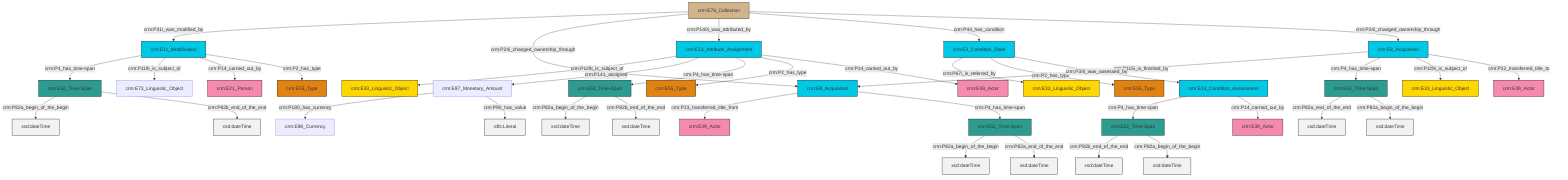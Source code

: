 graph TD
classDef Literal fill:#f2f2f2,stroke:#000000;
classDef CRM_Entity fill:#FFFFFF,stroke:#000000;
classDef Temporal_Entity fill:#00C9E6, stroke:#000000;
classDef Type fill:#E18312, stroke:#000000;
classDef Time-Span fill:#2C9C91, stroke:#000000;
classDef Appellation fill:#FFEB7F, stroke:#000000;
classDef Place fill:#008836, stroke:#000000;
classDef Persistent_Item fill:#B266B2, stroke:#000000;
classDef Conceptual_Object fill:#FFD700, stroke:#000000;
classDef Physical_Thing fill:#D2B48C, stroke:#000000;
classDef Actor fill:#f58aad, stroke:#000000;
classDef PC_Classes fill:#4ce600, stroke:#000000;
classDef Multi fill:#cccccc,stroke:#000000;

4["crm:E8_Acquisition"]:::Temporal_Entity -->|crm:P115i_is_finished_by| 5["crm:E8_Acquisition"]:::Temporal_Entity
10["crm:E13_Attribute_Assignment"]:::Temporal_Entity -->|crm:P129i_is_subject_of| 11["crm:E33_Linguistic_Object"]:::Conceptual_Object
14["crm:E78_Collection"]:::Physical_Thing -->|crm:P31i_was_modified_by| 15["crm:E11_Modification"]:::Temporal_Entity
4["crm:E8_Acquisition"]:::Temporal_Entity -->|crm:P4_has_time-span| 16["crm:E52_Time-Span"]:::Time-Span
8["crm:E52_Time-Span"]:::Time-Span -->|crm:P82a_begin_of_the_begin| 17[xsd:dateTime]:::Literal
14["crm:E78_Collection"]:::Physical_Thing -->|crm:P24i_changed_ownership_through| 5["crm:E8_Acquisition"]:::Temporal_Entity
25["crm:E97_Monetary_Amount"]:::Default -->|crm:P180_has_currency| 26["crm:E98_Currency"]:::Default
27["crm:E3_Condition_State"]:::Temporal_Entity -->|crm:P67i_is_referred_by| 28["crm:E33_Linguistic_Object"]:::Conceptual_Object
27["crm:E3_Condition_State"]:::Temporal_Entity -->|crm:P2_has_type| 32["crm:E55_Type"]:::Type
33["crm:E14_Condition_Assessment"]:::Temporal_Entity -->|crm:P4_has_time-span| 34["crm:E52_Time-Span"]:::Time-Span
10["crm:E13_Attribute_Assignment"]:::Temporal_Entity -->|crm:P141_assigned| 25["crm:E97_Monetary_Amount"]:::Default
15["crm:E11_Modification"]:::Temporal_Entity -->|crm:P4_has_time-span| 2["crm:E52_Time-Span"]:::Time-Span
8["crm:E52_Time-Span"]:::Time-Span -->|crm:P82a_end_of_the_end| 35[xsd:dateTime]:::Literal
10["crm:E13_Attribute_Assignment"]:::Temporal_Entity -->|crm:P4_has_time-span| 36["crm:E52_Time-Span"]:::Time-Span
14["crm:E78_Collection"]:::Physical_Thing -->|crm:P140i_was_attributed_by| 10["crm:E13_Attribute_Assignment"]:::Temporal_Entity
5["crm:E8_Acquisition"]:::Temporal_Entity -->|crm:P23_transferred_title_from| 6["crm:E39_Actor"]:::Actor
27["crm:E3_Condition_State"]:::Temporal_Entity -->|crm:P34i_was_assessed_by| 33["crm:E14_Condition_Assessment"]:::Temporal_Entity
10["crm:E13_Attribute_Assignment"]:::Temporal_Entity -->|crm:P2_has_type| 18["crm:E55_Type"]:::Type
10["crm:E13_Attribute_Assignment"]:::Temporal_Entity -->|crm:P14_carried_out_by| 29["crm:E39_Actor"]:::Actor
4["crm:E8_Acquisition"]:::Temporal_Entity -->|crm:P129i_is_subject_of| 12["crm:E33_Linguistic_Object"]:::Conceptual_Object
2["crm:E52_Time-Span"]:::Time-Span -->|crm:P82a_begin_of_the_begin| 40[xsd:dateTime]:::Literal
25["crm:E97_Monetary_Amount"]:::Default -->|crm:P90_has_value| 41[rdfs:Literal]:::Literal
36["crm:E52_Time-Span"]:::Time-Span -->|crm:P82a_begin_of_the_begin| 42[xsd:dateTime]:::Literal
34["crm:E52_Time-Span"]:::Time-Span -->|crm:P82b_end_of_the_end| 43[xsd:dateTime]:::Literal
15["crm:E11_Modification"]:::Temporal_Entity -->|crm:P119i_is_subject_of| 23["crm:E73_Linguistic_Object"]:::Default
15["crm:E11_Modification"]:::Temporal_Entity -->|crm:P14_carried_out_by| 21["crm:E21_Person"]:::Actor
2["crm:E52_Time-Span"]:::Time-Span -->|crm:P82b_end_of_the_end| 45[xsd:dateTime]:::Literal
33["crm:E14_Condition_Assessment"]:::Temporal_Entity -->|crm:P14_carried_out_by| 46["crm:E39_Actor"]:::Actor
14["crm:E78_Collection"]:::Physical_Thing -->|crm:P44_has_condition| 27["crm:E3_Condition_State"]:::Temporal_Entity
34["crm:E52_Time-Span"]:::Time-Span -->|crm:P82a_begin_of_the_begin| 47[xsd:dateTime]:::Literal
14["crm:E78_Collection"]:::Physical_Thing -->|crm:P24i_changed_ownership_through| 4["crm:E8_Acquisition"]:::Temporal_Entity
36["crm:E52_Time-Span"]:::Time-Span -->|crm:P82b_end_of_the_end| 50[xsd:dateTime]:::Literal
5["crm:E8_Acquisition"]:::Temporal_Entity -->|crm:P4_has_time-span| 8["crm:E52_Time-Span"]:::Time-Span
16["crm:E52_Time-Span"]:::Time-Span -->|crm:P82a_end_of_the_end| 59[xsd:dateTime]:::Literal
4["crm:E8_Acquisition"]:::Temporal_Entity -->|crm:P22_transferred_title_to| 0["crm:E39_Actor"]:::Actor
15["crm:E11_Modification"]:::Temporal_Entity -->|crm:P2_has_type| 54["crm:E55_Type"]:::Type
16["crm:E52_Time-Span"]:::Time-Span -->|crm:P82a_begin_of_the_begin| 60[xsd:dateTime]:::Literal